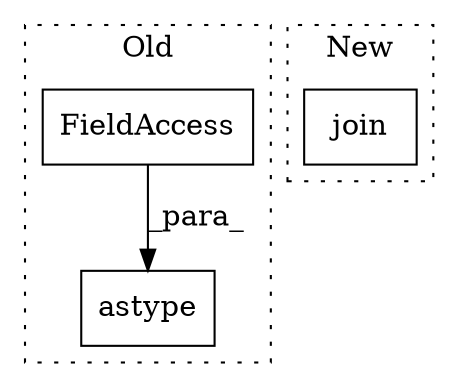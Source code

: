 digraph G {
subgraph cluster0 {
1 [label="astype" a="32" s="5521,5541" l="7,1" shape="box"];
3 [label="FieldAccess" a="22" s="5528" l="13" shape="box"];
label = "Old";
style="dotted";
}
subgraph cluster1 {
2 [label="join" a="32" s="7094,7135" l="5,1" shape="box"];
label = "New";
style="dotted";
}
3 -> 1 [label="_para_"];
}